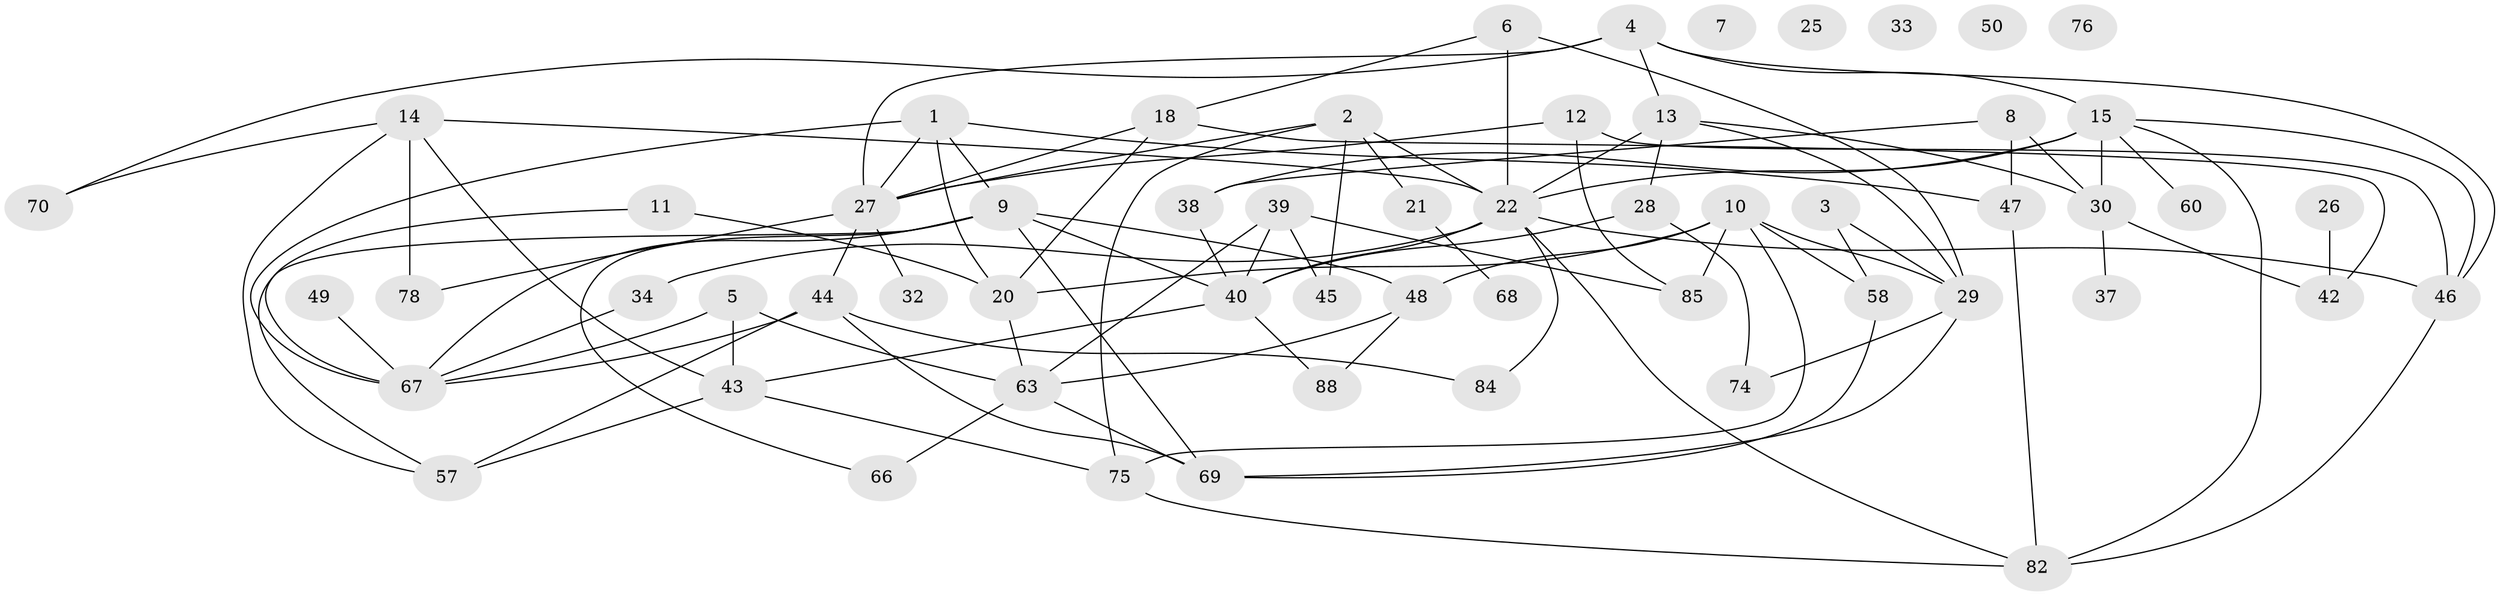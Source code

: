 // Generated by graph-tools (version 1.1) at 2025/23/03/03/25 07:23:24]
// undirected, 58 vertices, 101 edges
graph export_dot {
graph [start="1"]
  node [color=gray90,style=filled];
  1 [super="+19"];
  2 [super="+24"];
  3 [super="+16"];
  4 [super="+91"];
  5 [super="+36"];
  6;
  7;
  8 [super="+56"];
  9 [super="+72"];
  10 [super="+59"];
  11 [super="+35"];
  12 [super="+41"];
  13 [super="+17"];
  14 [super="+89"];
  15 [super="+31"];
  18 [super="+23"];
  20 [super="+62"];
  21;
  22 [super="+92"];
  25;
  26;
  27 [super="+54"];
  28 [super="+71"];
  29 [super="+83"];
  30 [super="+80"];
  32;
  33;
  34;
  37;
  38;
  39 [super="+64"];
  40 [super="+53"];
  42;
  43 [super="+61"];
  44 [super="+87"];
  45;
  46 [super="+51"];
  47 [super="+55"];
  48 [super="+52"];
  49;
  50;
  57 [super="+79"];
  58;
  60 [super="+65"];
  63 [super="+81"];
  66;
  67 [super="+86"];
  68;
  69 [super="+73"];
  70;
  74;
  75 [super="+77"];
  76;
  78;
  82 [super="+90"];
  84;
  85;
  88;
  1 -- 9;
  1 -- 27;
  1 -- 67 [weight=2];
  1 -- 20;
  1 -- 47;
  2 -- 21;
  2 -- 45;
  2 -- 27;
  2 -- 75;
  2 -- 22;
  3 -- 58;
  3 -- 29;
  4 -- 27 [weight=2];
  4 -- 70;
  4 -- 13;
  4 -- 46;
  4 -- 15;
  5 -- 43;
  5 -- 63;
  5 -- 67;
  6 -- 18;
  6 -- 22;
  6 -- 29;
  8 -- 30;
  8 -- 38;
  8 -- 47;
  9 -- 57;
  9 -- 66;
  9 -- 67;
  9 -- 48;
  9 -- 40;
  9 -- 69;
  10 -- 29;
  10 -- 48;
  10 -- 58;
  10 -- 75;
  10 -- 20;
  10 -- 85;
  11 -- 67;
  11 -- 20;
  12 -- 85;
  12 -- 27;
  12 -- 46;
  13 -- 28;
  13 -- 29;
  13 -- 30;
  13 -- 22;
  14 -- 43;
  14 -- 70;
  14 -- 78;
  14 -- 22;
  14 -- 57;
  15 -- 38;
  15 -- 60;
  15 -- 22;
  15 -- 30;
  15 -- 82;
  15 -- 46;
  18 -- 27;
  18 -- 20;
  18 -- 42;
  20 -- 63;
  21 -- 68;
  22 -- 40;
  22 -- 84;
  22 -- 34;
  22 -- 82;
  22 -- 46;
  26 -- 42;
  27 -- 32;
  27 -- 44;
  27 -- 78;
  28 -- 40;
  28 -- 74;
  29 -- 74;
  29 -- 69;
  30 -- 42;
  30 -- 37;
  34 -- 67;
  38 -- 40;
  39 -- 45;
  39 -- 63;
  39 -- 40;
  39 -- 85;
  40 -- 88;
  40 -- 43;
  43 -- 57;
  43 -- 75;
  44 -- 69;
  44 -- 84;
  44 -- 57;
  44 -- 67;
  46 -- 82;
  47 -- 82;
  48 -- 88;
  48 -- 63;
  49 -- 67;
  58 -- 69;
  63 -- 66;
  63 -- 69;
  75 -- 82;
}
